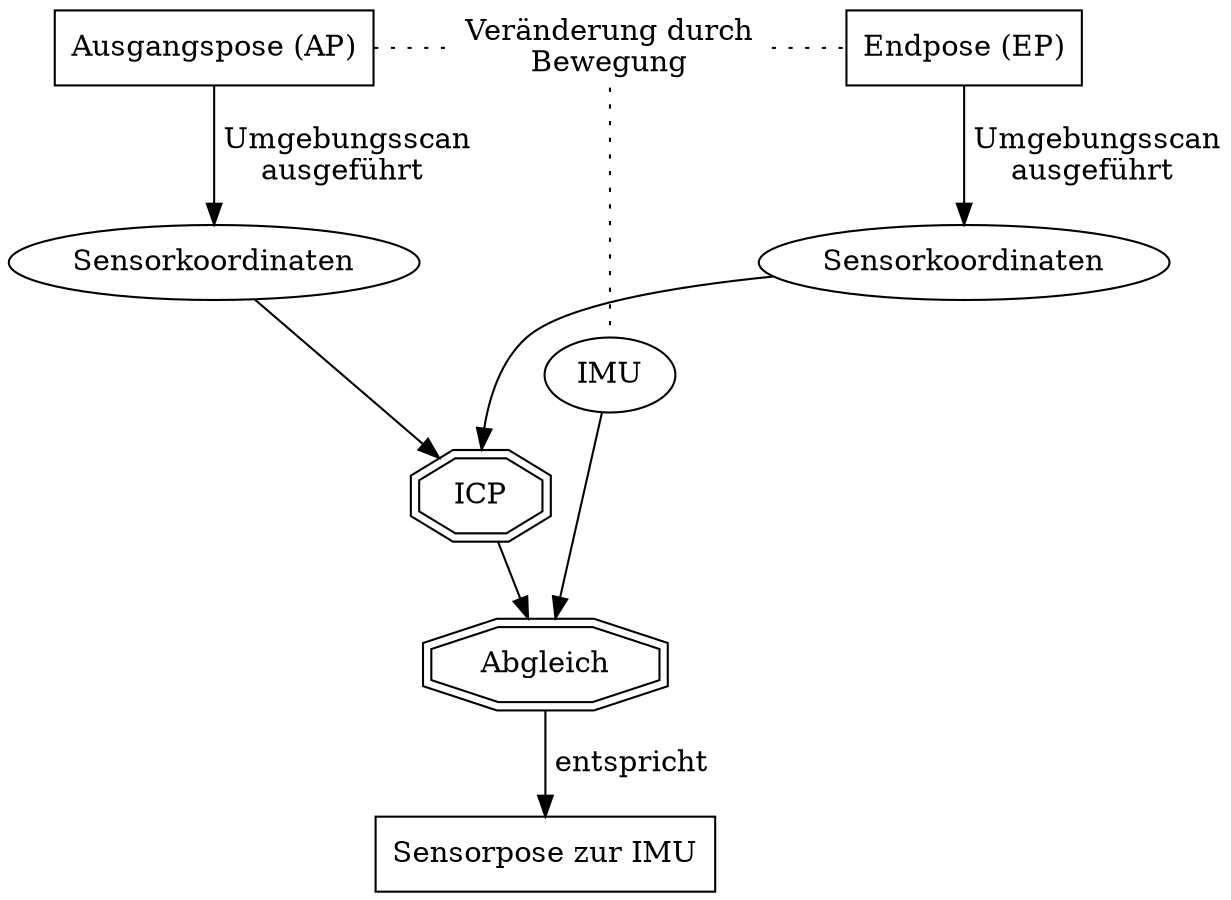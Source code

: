 digraph SC {
	Ausgangspose [shape=rectangle, label="Ausgangspose (AP)", group=g1];
	Bewegung [shape=none, label="Veränderung durch\nBewegung" , group=g2];
	Endpose [shape=rectangle, label="Endpose (EP)", group=g3];
	MontagePose [shape=rectangle, label="Sensorpose zur IMU", group=g2];
	ICP [shape=doubleoctagon, label="ICP", group=g2];
	IMU [label="IMU", group=g2];
	Abgleich [shape=doubleoctagon, label="Abgleich", group=g2];

	Scan_AP [label="Sensorkoordinaten", group=g1];
	Scan_EP [label="Sensorkoordinaten", group=g3];

	{
		rank=same;
			Ausgangspose; Endpose; Bewegung;
	}

	Ausgangspose -> Bewegung [style=dotted, arrowhead=none];
	Bewegung -> Endpose [style=dotted, arrowhead=none];
	Bewegung -> IMU [style=dotted, arrowhead=none];
	Ausgangspose -> Scan_AP [label=" Umgebungsscan\nausgeführt"];
	Endpose -> Scan_EP [label=" Umgebungsscan\nausgeführt"];

	Scan_AP -> ICP;
	Scan_EP -> ICP;
	ICP -> Abgleich;
	IMU -> Abgleich;
	
	Abgleich -> MontagePose [label=" entspricht"];
}